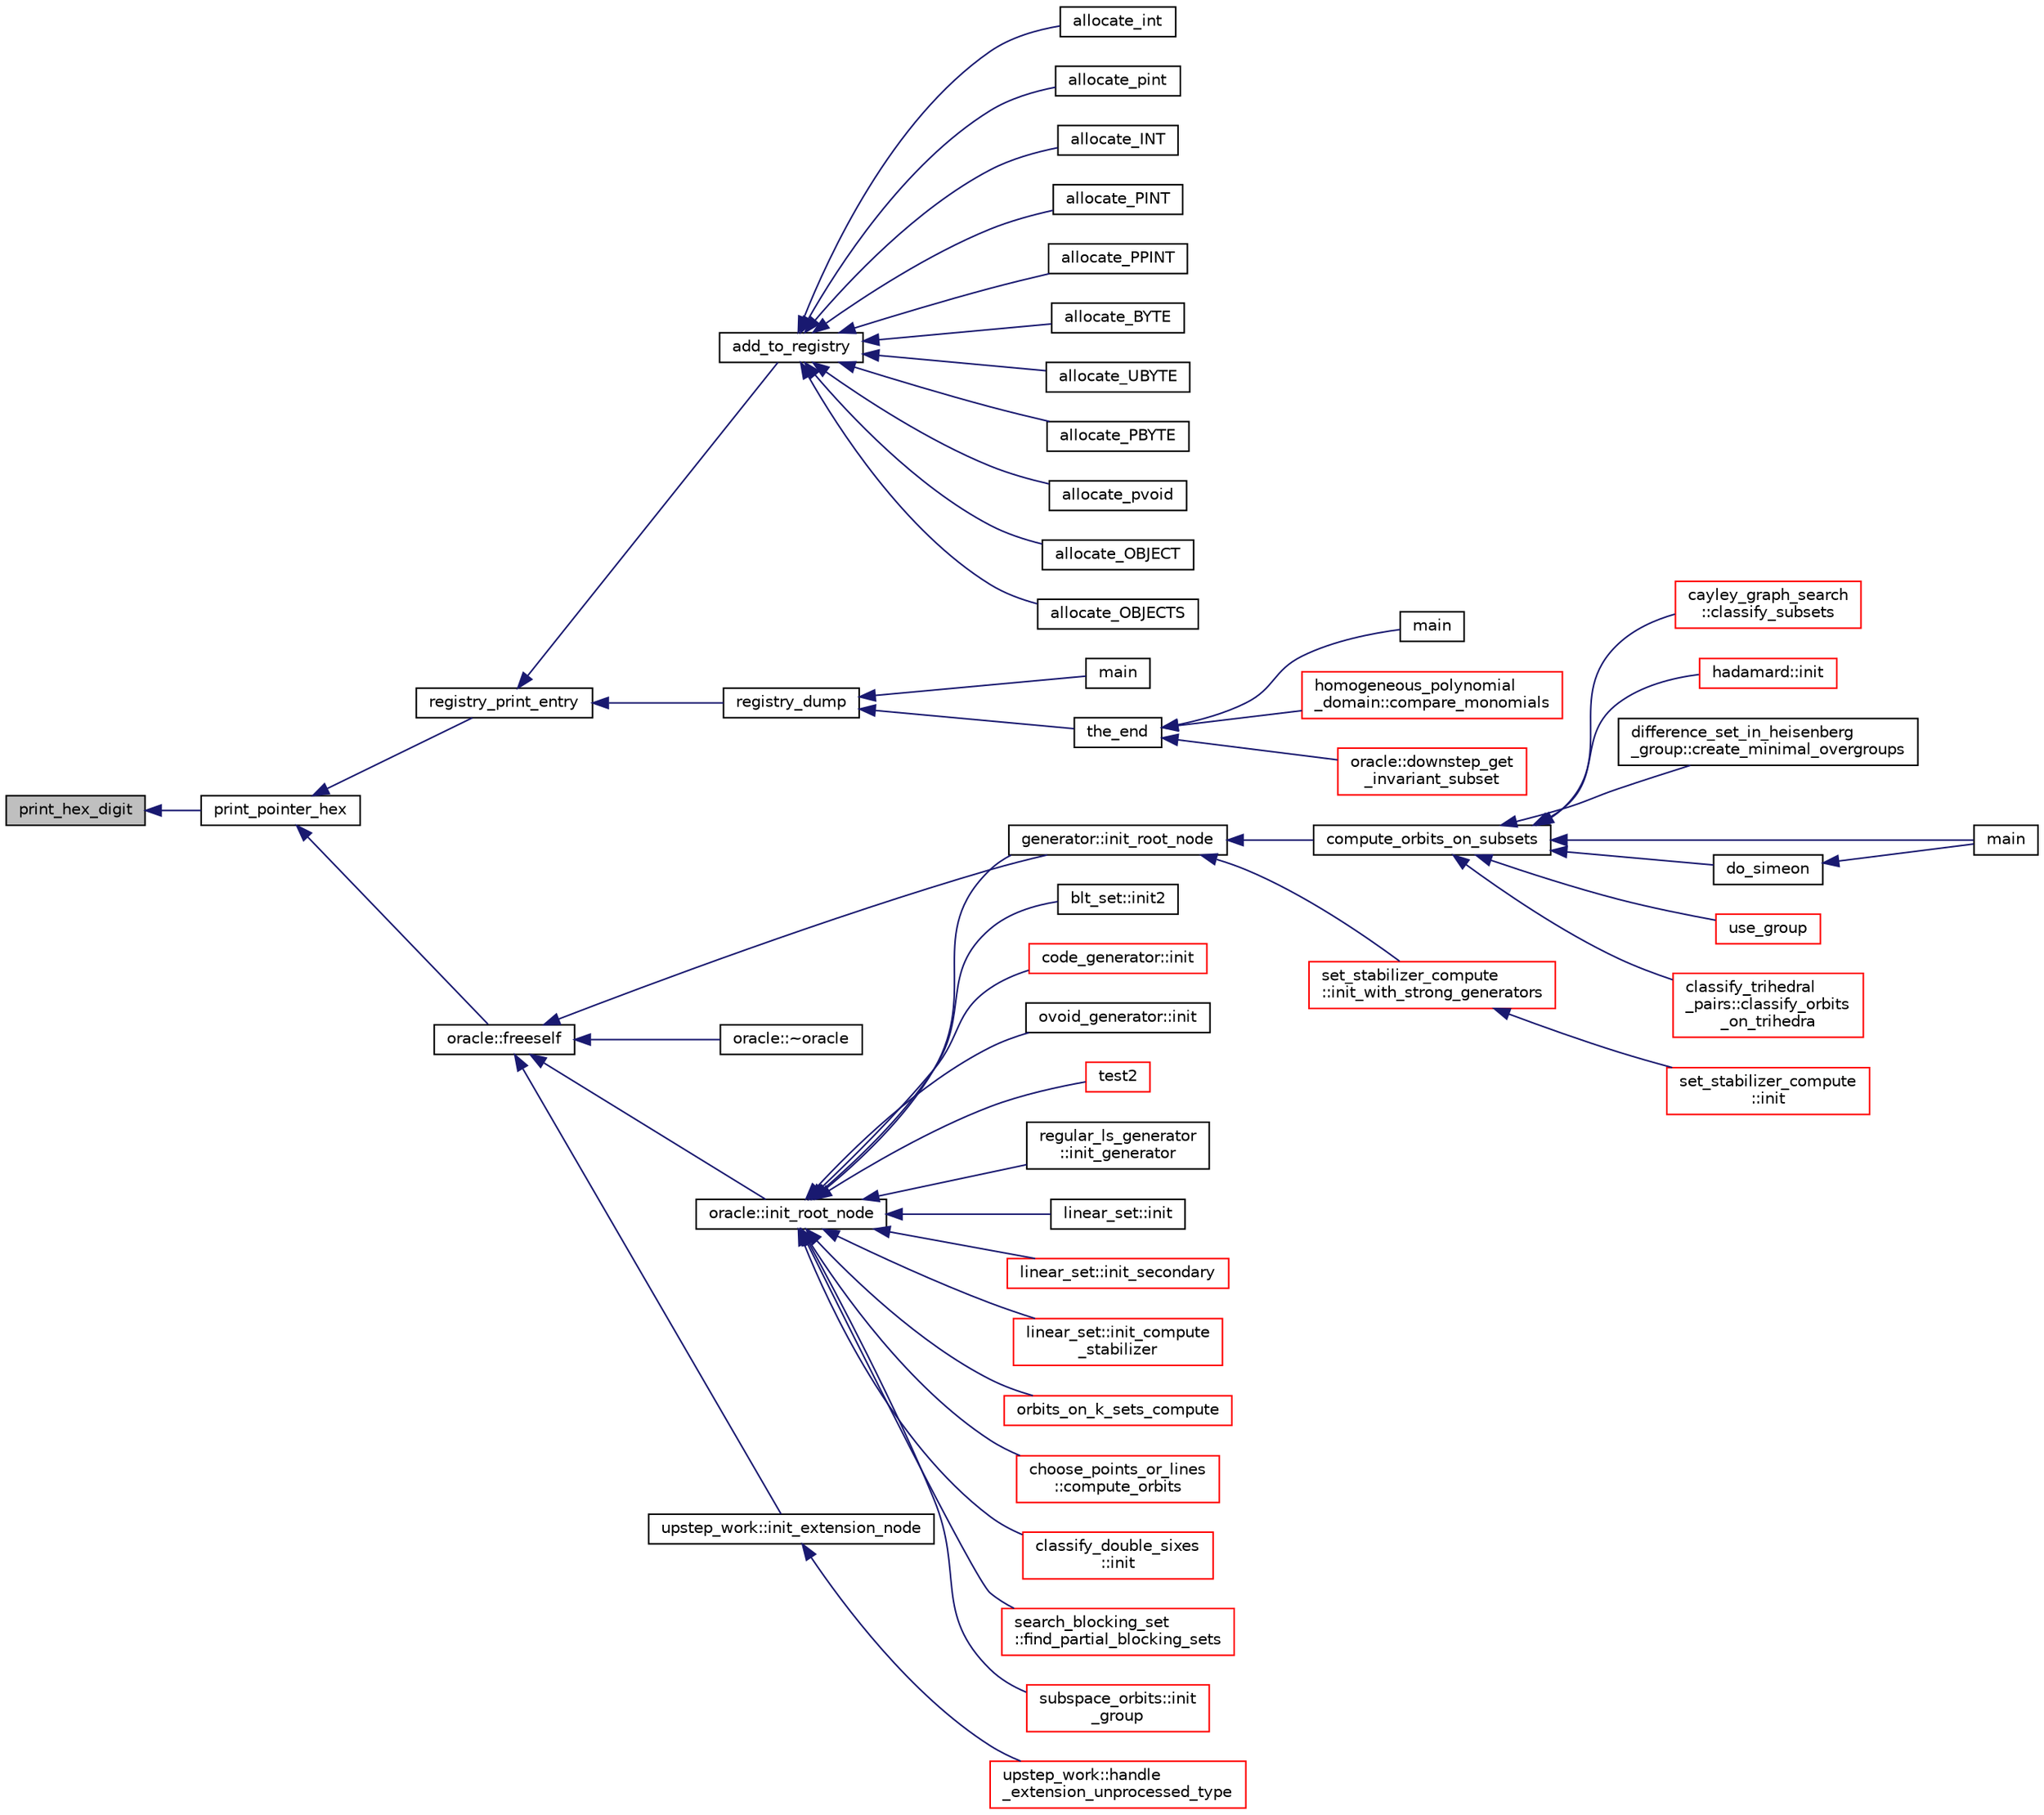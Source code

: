 digraph "print_hex_digit"
{
  edge [fontname="Helvetica",fontsize="10",labelfontname="Helvetica",labelfontsize="10"];
  node [fontname="Helvetica",fontsize="10",shape=record];
  rankdir="LR";
  Node4860 [label="print_hex_digit",height=0.2,width=0.4,color="black", fillcolor="grey75", style="filled", fontcolor="black"];
  Node4860 -> Node4861 [dir="back",color="midnightblue",fontsize="10",style="solid",fontname="Helvetica"];
  Node4861 [label="print_pointer_hex",height=0.2,width=0.4,color="black", fillcolor="white", style="filled",URL="$d4/d74/util_8_c.html#a32add94de62a1d910cc0fc35ed90ab48"];
  Node4861 -> Node4862 [dir="back",color="midnightblue",fontsize="10",style="solid",fontname="Helvetica"];
  Node4862 [label="registry_print_entry",height=0.2,width=0.4,color="black", fillcolor="white", style="filled",URL="$df/d84/foundations_2io__and__os_2memory_8_c.html#a2b54b210ed9aae58085d1ef7fa3bcbff"];
  Node4862 -> Node4863 [dir="back",color="midnightblue",fontsize="10",style="solid",fontname="Helvetica"];
  Node4863 [label="add_to_registry",height=0.2,width=0.4,color="black", fillcolor="white", style="filled",URL="$df/d84/foundations_2io__and__os_2memory_8_c.html#a6920a250c4e7a0770cdef39eb9bf20ad"];
  Node4863 -> Node4864 [dir="back",color="midnightblue",fontsize="10",style="solid",fontname="Helvetica"];
  Node4864 [label="allocate_int",height=0.2,width=0.4,color="black", fillcolor="white", style="filled",URL="$df/d84/foundations_2io__and__os_2memory_8_c.html#a9b47024ab51fba0a4caa91b135180600"];
  Node4863 -> Node4865 [dir="back",color="midnightblue",fontsize="10",style="solid",fontname="Helvetica"];
  Node4865 [label="allocate_pint",height=0.2,width=0.4,color="black", fillcolor="white", style="filled",URL="$df/d84/foundations_2io__and__os_2memory_8_c.html#a3a50cc984522bb09aab287d0715d4ca8"];
  Node4863 -> Node4866 [dir="back",color="midnightblue",fontsize="10",style="solid",fontname="Helvetica"];
  Node4866 [label="allocate_INT",height=0.2,width=0.4,color="black", fillcolor="white", style="filled",URL="$df/d84/foundations_2io__and__os_2memory_8_c.html#a84a9edf7155c5b8f9219d6b6088ada9e"];
  Node4863 -> Node4867 [dir="back",color="midnightblue",fontsize="10",style="solid",fontname="Helvetica"];
  Node4867 [label="allocate_PINT",height=0.2,width=0.4,color="black", fillcolor="white", style="filled",URL="$df/d84/foundations_2io__and__os_2memory_8_c.html#a4e3aa482887495c0457bbef16bd5fb93"];
  Node4863 -> Node4868 [dir="back",color="midnightblue",fontsize="10",style="solid",fontname="Helvetica"];
  Node4868 [label="allocate_PPINT",height=0.2,width=0.4,color="black", fillcolor="white", style="filled",URL="$df/d84/foundations_2io__and__os_2memory_8_c.html#ad79d92f6a01dd10c6717cbe7fe45e443"];
  Node4863 -> Node4869 [dir="back",color="midnightblue",fontsize="10",style="solid",fontname="Helvetica"];
  Node4869 [label="allocate_BYTE",height=0.2,width=0.4,color="black", fillcolor="white", style="filled",URL="$df/d84/foundations_2io__and__os_2memory_8_c.html#aac4b971fcef6702a53062bde2fd6b755"];
  Node4863 -> Node4870 [dir="back",color="midnightblue",fontsize="10",style="solid",fontname="Helvetica"];
  Node4870 [label="allocate_UBYTE",height=0.2,width=0.4,color="black", fillcolor="white", style="filled",URL="$df/d84/foundations_2io__and__os_2memory_8_c.html#aa1b801aa0820b66be427e9a1e0aeea03"];
  Node4863 -> Node4871 [dir="back",color="midnightblue",fontsize="10",style="solid",fontname="Helvetica"];
  Node4871 [label="allocate_PBYTE",height=0.2,width=0.4,color="black", fillcolor="white", style="filled",URL="$df/d84/foundations_2io__and__os_2memory_8_c.html#a089bee2036889c1f3d02c163f4b5d6ab"];
  Node4863 -> Node4872 [dir="back",color="midnightblue",fontsize="10",style="solid",fontname="Helvetica"];
  Node4872 [label="allocate_pvoid",height=0.2,width=0.4,color="black", fillcolor="white", style="filled",URL="$df/d84/foundations_2io__and__os_2memory_8_c.html#a0b121faaf69ba87cd8656f41c9ae8cc0"];
  Node4863 -> Node4873 [dir="back",color="midnightblue",fontsize="10",style="solid",fontname="Helvetica"];
  Node4873 [label="allocate_OBJECT",height=0.2,width=0.4,color="black", fillcolor="white", style="filled",URL="$df/d84/foundations_2io__and__os_2memory_8_c.html#a5efd352b66c5bd5cd9eb5d233b803e15"];
  Node4863 -> Node4874 [dir="back",color="midnightblue",fontsize="10",style="solid",fontname="Helvetica"];
  Node4874 [label="allocate_OBJECTS",height=0.2,width=0.4,color="black", fillcolor="white", style="filled",URL="$df/d84/foundations_2io__and__os_2memory_8_c.html#af5314236ae007b44933b88f9214b031c"];
  Node4862 -> Node4875 [dir="back",color="midnightblue",fontsize="10",style="solid",fontname="Helvetica"];
  Node4875 [label="registry_dump",height=0.2,width=0.4,color="black", fillcolor="white", style="filled",URL="$df/d84/foundations_2io__and__os_2memory_8_c.html#a8ad65cbe10865661e8bafd6be2164955"];
  Node4875 -> Node4876 [dir="back",color="midnightblue",fontsize="10",style="solid",fontname="Helvetica"];
  Node4876 [label="main",height=0.2,width=0.4,color="black", fillcolor="white", style="filled",URL="$df/df8/surface__classify_8_c.html#a217dbf8b442f20279ea00b898af96f52"];
  Node4875 -> Node4877 [dir="back",color="midnightblue",fontsize="10",style="solid",fontname="Helvetica"];
  Node4877 [label="the_end",height=0.2,width=0.4,color="black", fillcolor="white", style="filled",URL="$d3/dfb/discreta__global_8_c.html#a3ebbd3ccb665a9f78deaa7408577b60c"];
  Node4877 -> Node4878 [dir="back",color="midnightblue",fontsize="10",style="solid",fontname="Helvetica"];
  Node4878 [label="main",height=0.2,width=0.4,color="black", fillcolor="white", style="filled",URL="$d2/d11/codes_8h.html#a217dbf8b442f20279ea00b898af96f52"];
  Node4877 -> Node4879 [dir="back",color="midnightblue",fontsize="10",style="solid",fontname="Helvetica"];
  Node4879 [label="homogeneous_polynomial\l_domain::compare_monomials",height=0.2,width=0.4,color="red", fillcolor="white", style="filled",URL="$d2/da7/classhomogeneous__polynomial__domain.html#a05c5959cb62502954c9cf93a85b8c019"];
  Node4877 -> Node5144 [dir="back",color="midnightblue",fontsize="10",style="solid",fontname="Helvetica"];
  Node5144 [label="oracle::downstep_get\l_invariant_subset",height=0.2,width=0.4,color="red", fillcolor="white", style="filled",URL="$d7/da7/classoracle.html#ae2540e94ee617a407069f976739cfd71"];
  Node4861 -> Node5147 [dir="back",color="midnightblue",fontsize="10",style="solid",fontname="Helvetica"];
  Node5147 [label="oracle::freeself",height=0.2,width=0.4,color="black", fillcolor="white", style="filled",URL="$d7/da7/classoracle.html#a809f2f45c76a4289aca3d22d05fcacc1"];
  Node5147 -> Node5148 [dir="back",color="midnightblue",fontsize="10",style="solid",fontname="Helvetica"];
  Node5148 [label="generator::init_root_node",height=0.2,width=0.4,color="black", fillcolor="white", style="filled",URL="$d7/d73/classgenerator.html#af772cc76eb68482a86e61fbd51672513"];
  Node5148 -> Node4936 [dir="back",color="midnightblue",fontsize="10",style="solid",fontname="Helvetica"];
  Node4936 [label="compute_orbits_on_subsets",height=0.2,width=0.4,color="black", fillcolor="white", style="filled",URL="$d3/d35/snakes__and__ladders__global_8_c.html#af33697aede0480110b1227f727252637"];
  Node4936 -> Node4937 [dir="back",color="midnightblue",fontsize="10",style="solid",fontname="Helvetica"];
  Node4937 [label="cayley_graph_search\l::classify_subsets",height=0.2,width=0.4,color="red", fillcolor="white", style="filled",URL="$de/dae/classcayley__graph__search.html#a4cf8a90752e018a281481ac80ad52c4b"];
  Node4936 -> Node4940 [dir="back",color="midnightblue",fontsize="10",style="solid",fontname="Helvetica"];
  Node4940 [label="hadamard::init",height=0.2,width=0.4,color="red", fillcolor="white", style="filled",URL="$d7/dbb/classhadamard.html#a16af359850b8bdd0d2a73e260d496c33"];
  Node4936 -> Node4942 [dir="back",color="midnightblue",fontsize="10",style="solid",fontname="Helvetica"];
  Node4942 [label="difference_set_in_heisenberg\l_group::create_minimal_overgroups",height=0.2,width=0.4,color="black", fillcolor="white", style="filled",URL="$de/d8a/classdifference__set__in__heisenberg__group.html#a9bde5ad5da3ebaebf98fbfd3e8110b79"];
  Node4936 -> Node4943 [dir="back",color="midnightblue",fontsize="10",style="solid",fontname="Helvetica"];
  Node4943 [label="main",height=0.2,width=0.4,color="black", fillcolor="white", style="filled",URL="$d5/d13/simeon_8_c.html#ae66f6b31b5ad750f1fe042a706a4e3d4"];
  Node4936 -> Node4944 [dir="back",color="midnightblue",fontsize="10",style="solid",fontname="Helvetica"];
  Node4944 [label="do_simeon",height=0.2,width=0.4,color="black", fillcolor="white", style="filled",URL="$d5/d13/simeon_8_c.html#a36cf3f9cb484fa44da7a7dfcbe9385d0"];
  Node4944 -> Node4943 [dir="back",color="midnightblue",fontsize="10",style="solid",fontname="Helvetica"];
  Node4936 -> Node4945 [dir="back",color="midnightblue",fontsize="10",style="solid",fontname="Helvetica"];
  Node4945 [label="use_group",height=0.2,width=0.4,color="red", fillcolor="white", style="filled",URL="$d9/d9f/all__cliques_8_c.html#aba62531e97173264c39afe2c7857af31"];
  Node4936 -> Node4947 [dir="back",color="midnightblue",fontsize="10",style="solid",fontname="Helvetica"];
  Node4947 [label="classify_trihedral\l_pairs::classify_orbits\l_on_trihedra",height=0.2,width=0.4,color="red", fillcolor="white", style="filled",URL="$d1/d21/classclassify__trihedral__pairs.html#a99625621bfba4bb65b3d60304b306539"];
  Node5148 -> Node5149 [dir="back",color="midnightblue",fontsize="10",style="solid",fontname="Helvetica"];
  Node5149 [label="set_stabilizer_compute\l::init_with_strong_generators",height=0.2,width=0.4,color="red", fillcolor="white", style="filled",URL="$d8/dc6/classset__stabilizer__compute.html#ad6def8c34e1eba080f0383038cd76016"];
  Node5149 -> Node5150 [dir="back",color="midnightblue",fontsize="10",style="solid",fontname="Helvetica"];
  Node5150 [label="set_stabilizer_compute\l::init",height=0.2,width=0.4,color="red", fillcolor="white", style="filled",URL="$d8/dc6/classset__stabilizer__compute.html#a3ffab71fb628fd1c25694c1bb69a65fe"];
  Node5147 -> Node5151 [dir="back",color="midnightblue",fontsize="10",style="solid",fontname="Helvetica"];
  Node5151 [label="oracle::~oracle",height=0.2,width=0.4,color="black", fillcolor="white", style="filled",URL="$d7/da7/classoracle.html#abb19e0e90f7ab76bf56bd3353e32518d"];
  Node5147 -> Node5152 [dir="back",color="midnightblue",fontsize="10",style="solid",fontname="Helvetica"];
  Node5152 [label="oracle::init_root_node",height=0.2,width=0.4,color="black", fillcolor="white", style="filled",URL="$d7/da7/classoracle.html#a39267b7776b0cc2d93cda40fce9813a2"];
  Node5152 -> Node5153 [dir="back",color="midnightblue",fontsize="10",style="solid",fontname="Helvetica"];
  Node5153 [label="blt_set::init2",height=0.2,width=0.4,color="black", fillcolor="white", style="filled",URL="$d1/d3d/classblt__set.html#a3f1204faeab71c253039beffa3e6ee76"];
  Node5152 -> Node4901 [dir="back",color="midnightblue",fontsize="10",style="solid",fontname="Helvetica"];
  Node4901 [label="code_generator::init",height=0.2,width=0.4,color="red", fillcolor="white", style="filled",URL="$db/d37/classcode__generator.html#acfaa1e8badf6f30255203f499b130af8"];
  Node5152 -> Node5095 [dir="back",color="midnightblue",fontsize="10",style="solid",fontname="Helvetica"];
  Node5095 [label="ovoid_generator::init",height=0.2,width=0.4,color="black", fillcolor="white", style="filled",URL="$d3/daf/classovoid__generator.html#a44d90a4751554076f432f35089a964c2"];
  Node5152 -> Node4930 [dir="back",color="midnightblue",fontsize="10",style="solid",fontname="Helvetica"];
  Node4930 [label="test2",height=0.2,width=0.4,color="red", fillcolor="white", style="filled",URL="$d9/db0/factor__space_8_c.html#a39d73a812e5fd8f1bc111e948368cb10"];
  Node5152 -> Node5154 [dir="back",color="midnightblue",fontsize="10",style="solid",fontname="Helvetica"];
  Node5154 [label="regular_ls_generator\l::init_generator",height=0.2,width=0.4,color="black", fillcolor="white", style="filled",URL="$d2/dd8/classregular__ls__generator.html#ad2d853778456c12a007b975c38f60ab3"];
  Node5152 -> Node4973 [dir="back",color="midnightblue",fontsize="10",style="solid",fontname="Helvetica"];
  Node4973 [label="linear_set::init",height=0.2,width=0.4,color="black", fillcolor="white", style="filled",URL="$dd/d86/classlinear__set.html#a7ab24e84423749047d5465cb15505475"];
  Node5152 -> Node4934 [dir="back",color="midnightblue",fontsize="10",style="solid",fontname="Helvetica"];
  Node4934 [label="linear_set::init_secondary",height=0.2,width=0.4,color="red", fillcolor="white", style="filled",URL="$dd/d86/classlinear__set.html#a7bf8cd7805559b5762921687a7c1ed97"];
  Node5152 -> Node4921 [dir="back",color="midnightblue",fontsize="10",style="solid",fontname="Helvetica"];
  Node4921 [label="linear_set::init_compute\l_stabilizer",height=0.2,width=0.4,color="red", fillcolor="white", style="filled",URL="$dd/d86/classlinear__set.html#a0cc3eaec1896fdc977b62e94623b055b"];
  Node5152 -> Node4951 [dir="back",color="midnightblue",fontsize="10",style="solid",fontname="Helvetica"];
  Node4951 [label="orbits_on_k_sets_compute",height=0.2,width=0.4,color="red", fillcolor="white", style="filled",URL="$d3/d35/snakes__and__ladders__global_8_c.html#a96743526b15703539d544499276aaa71"];
  Node5152 -> Node5148 [dir="back",color="midnightblue",fontsize="10",style="solid",fontname="Helvetica"];
  Node5152 -> Node4967 [dir="back",color="midnightblue",fontsize="10",style="solid",fontname="Helvetica"];
  Node4967 [label="choose_points_or_lines\l::compute_orbits",height=0.2,width=0.4,color="red", fillcolor="white", style="filled",URL="$d6/d75/classchoose__points__or__lines.html#adc353e2d41dc8a39563322c8cdd85f61"];
  Node5152 -> Node5033 [dir="back",color="midnightblue",fontsize="10",style="solid",fontname="Helvetica"];
  Node5033 [label="classify_double_sixes\l::init",height=0.2,width=0.4,color="red", fillcolor="white", style="filled",URL="$dd/d23/classclassify__double__sixes.html#a8c5c41d5124b35379d626480ff225f7b"];
  Node5152 -> Node4970 [dir="back",color="midnightblue",fontsize="10",style="solid",fontname="Helvetica"];
  Node4970 [label="search_blocking_set\l::find_partial_blocking_sets",height=0.2,width=0.4,color="red", fillcolor="white", style="filled",URL="$dc/d36/classsearch__blocking__set.html#ad3fdb3d356db75a02c406bc9d4e9e9b6"];
  Node5152 -> Node5155 [dir="back",color="midnightblue",fontsize="10",style="solid",fontname="Helvetica"];
  Node5155 [label="subspace_orbits::init\l_group",height=0.2,width=0.4,color="red", fillcolor="white", style="filled",URL="$d2/d9f/classsubspace__orbits.html#ad7dfe4f51cd3eea6ccfd5318e23d36c3"];
  Node5147 -> Node4911 [dir="back",color="midnightblue",fontsize="10",style="solid",fontname="Helvetica"];
  Node4911 [label="upstep_work::init_extension_node",height=0.2,width=0.4,color="black", fillcolor="white", style="filled",URL="$d2/dd6/classupstep__work.html#ad74931a4c6dc97102d405a755433297d"];
  Node4911 -> Node4912 [dir="back",color="midnightblue",fontsize="10",style="solid",fontname="Helvetica"];
  Node4912 [label="upstep_work::handle\l_extension_unprocessed_type",height=0.2,width=0.4,color="red", fillcolor="white", style="filled",URL="$d2/dd6/classupstep__work.html#a4687dfab87eb7d0646cb79008dd3d32d"];
}
